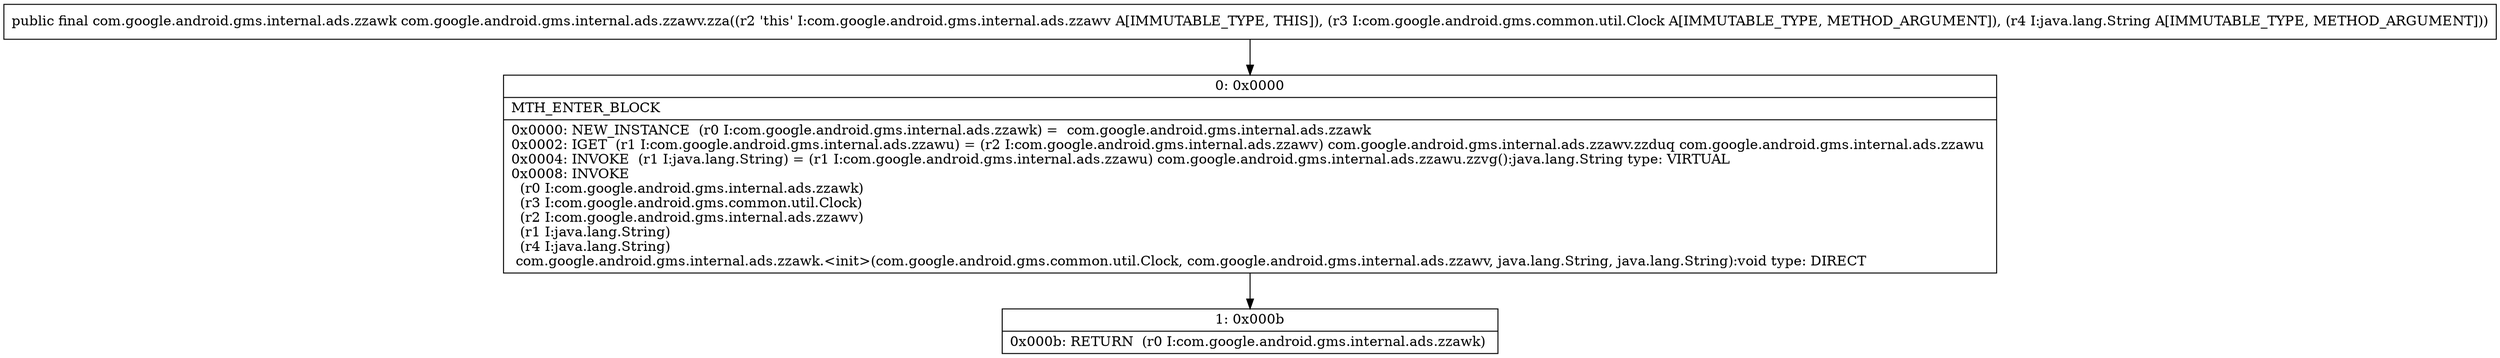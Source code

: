 digraph "CFG forcom.google.android.gms.internal.ads.zzawv.zza(Lcom\/google\/android\/gms\/common\/util\/Clock;Ljava\/lang\/String;)Lcom\/google\/android\/gms\/internal\/ads\/zzawk;" {
Node_0 [shape=record,label="{0\:\ 0x0000|MTH_ENTER_BLOCK\l|0x0000: NEW_INSTANCE  (r0 I:com.google.android.gms.internal.ads.zzawk) =  com.google.android.gms.internal.ads.zzawk \l0x0002: IGET  (r1 I:com.google.android.gms.internal.ads.zzawu) = (r2 I:com.google.android.gms.internal.ads.zzawv) com.google.android.gms.internal.ads.zzawv.zzduq com.google.android.gms.internal.ads.zzawu \l0x0004: INVOKE  (r1 I:java.lang.String) = (r1 I:com.google.android.gms.internal.ads.zzawu) com.google.android.gms.internal.ads.zzawu.zzvg():java.lang.String type: VIRTUAL \l0x0008: INVOKE  \l  (r0 I:com.google.android.gms.internal.ads.zzawk)\l  (r3 I:com.google.android.gms.common.util.Clock)\l  (r2 I:com.google.android.gms.internal.ads.zzawv)\l  (r1 I:java.lang.String)\l  (r4 I:java.lang.String)\l com.google.android.gms.internal.ads.zzawk.\<init\>(com.google.android.gms.common.util.Clock, com.google.android.gms.internal.ads.zzawv, java.lang.String, java.lang.String):void type: DIRECT \l}"];
Node_1 [shape=record,label="{1\:\ 0x000b|0x000b: RETURN  (r0 I:com.google.android.gms.internal.ads.zzawk) \l}"];
MethodNode[shape=record,label="{public final com.google.android.gms.internal.ads.zzawk com.google.android.gms.internal.ads.zzawv.zza((r2 'this' I:com.google.android.gms.internal.ads.zzawv A[IMMUTABLE_TYPE, THIS]), (r3 I:com.google.android.gms.common.util.Clock A[IMMUTABLE_TYPE, METHOD_ARGUMENT]), (r4 I:java.lang.String A[IMMUTABLE_TYPE, METHOD_ARGUMENT])) }"];
MethodNode -> Node_0;
Node_0 -> Node_1;
}

